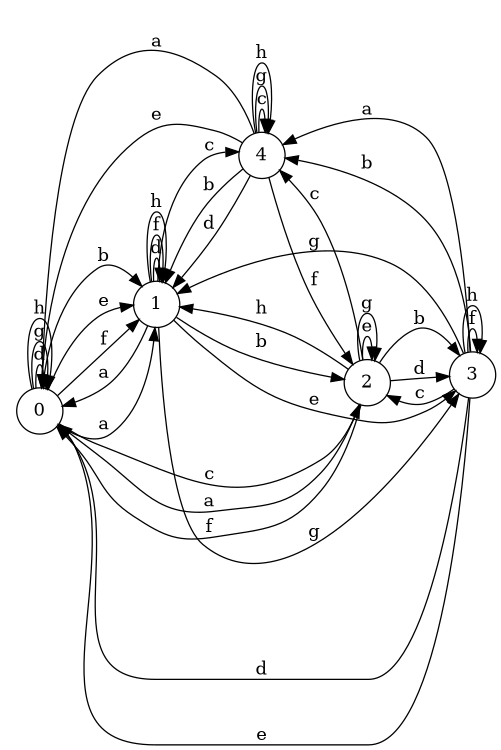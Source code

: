 digraph n4_4 {
__start0 [label="" shape="none"];

rankdir=LR;
size="8,5";

s0 [style="filled", color="black", fillcolor="white" shape="circle", label="0"];
s1 [style="filled", color="black", fillcolor="white" shape="circle", label="1"];
s2 [style="filled", color="black", fillcolor="white" shape="circle", label="2"];
s3 [style="filled", color="black", fillcolor="white" shape="circle", label="3"];
s4 [style="filled", color="black", fillcolor="white" shape="circle", label="4"];
s0 -> s1 [label="a"];
s0 -> s1 [label="b"];
s0 -> s2 [label="c"];
s0 -> s0 [label="d"];
s0 -> s1 [label="e"];
s0 -> s1 [label="f"];
s0 -> s0 [label="g"];
s0 -> s0 [label="h"];
s1 -> s0 [label="a"];
s1 -> s2 [label="b"];
s1 -> s4 [label="c"];
s1 -> s1 [label="d"];
s1 -> s3 [label="e"];
s1 -> s1 [label="f"];
s1 -> s3 [label="g"];
s1 -> s1 [label="h"];
s2 -> s0 [label="a"];
s2 -> s3 [label="b"];
s2 -> s4 [label="c"];
s2 -> s3 [label="d"];
s2 -> s2 [label="e"];
s2 -> s0 [label="f"];
s2 -> s2 [label="g"];
s2 -> s1 [label="h"];
s3 -> s4 [label="a"];
s3 -> s4 [label="b"];
s3 -> s2 [label="c"];
s3 -> s0 [label="d"];
s3 -> s0 [label="e"];
s3 -> s3 [label="f"];
s3 -> s1 [label="g"];
s3 -> s3 [label="h"];
s4 -> s0 [label="a"];
s4 -> s1 [label="b"];
s4 -> s4 [label="c"];
s4 -> s1 [label="d"];
s4 -> s0 [label="e"];
s4 -> s2 [label="f"];
s4 -> s4 [label="g"];
s4 -> s4 [label="h"];

}